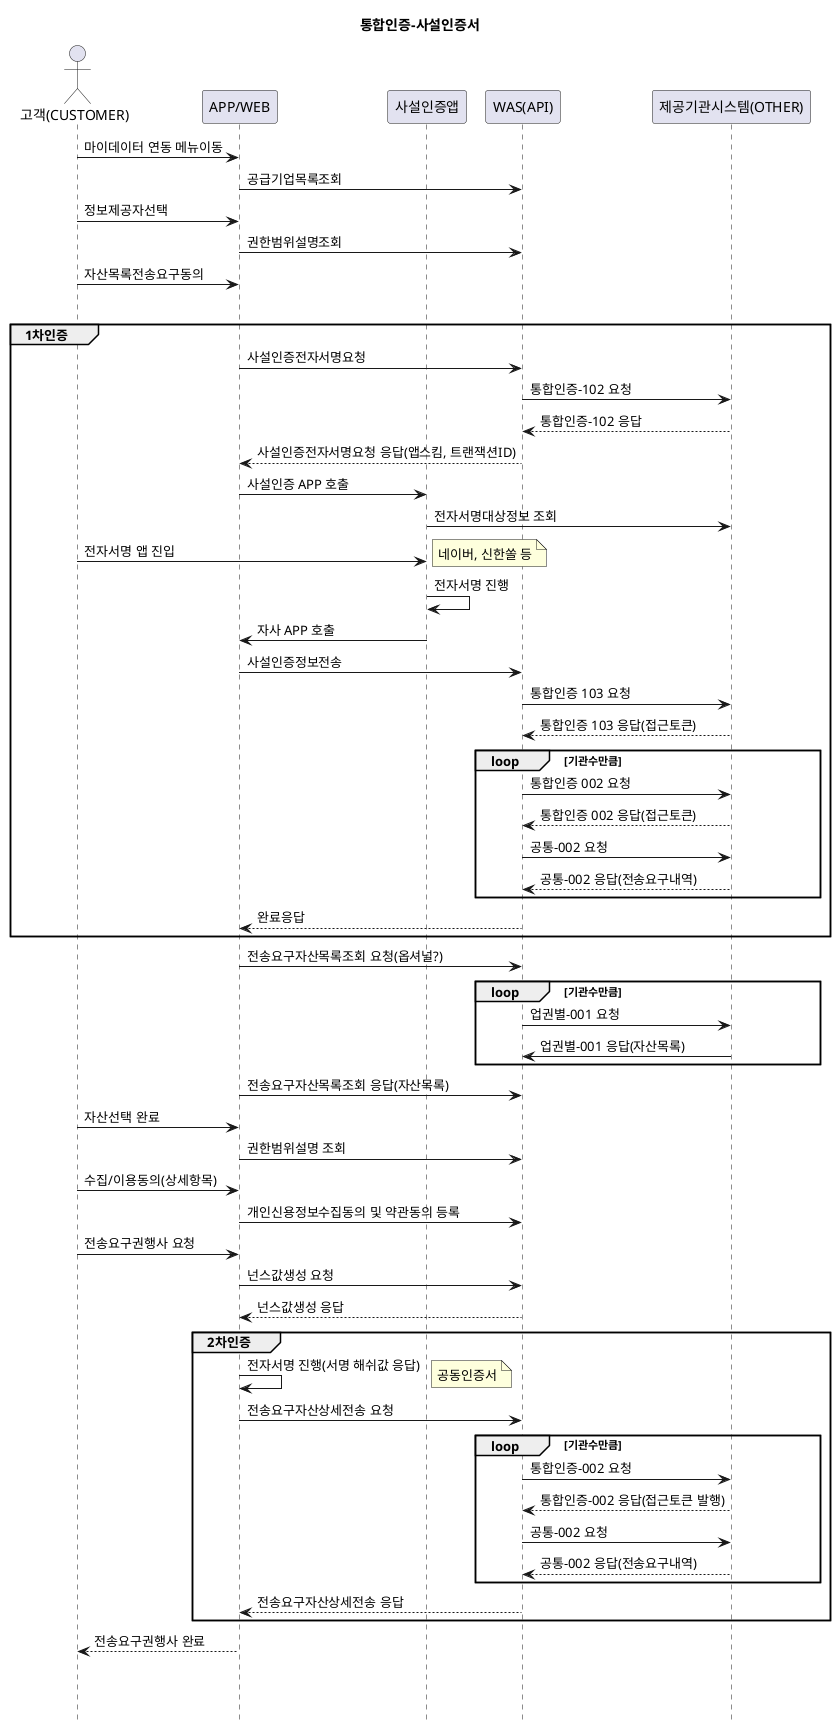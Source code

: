 @startuml mydata01

scale 1
title 통합인증-사설인증서
hide footbox
actor "고객(CUSTOMER)" as customer
participant "APP/WEB" as app
participant "사설인증앱" as app2
participant "WAS(API)" as was
participant "제공기관시스템(OTHER)" as other

customer -> app : 마이데이터 연동 메뉴이동
app -> was : 공급기업목록조회
customer -> app : 정보제공자선택
app -> was : 권한범위설명조회
customer -> app : 자산목록전송요구동의
|||
group 1차인증  
  app -> was : 사설인증전자서명요청    
  was -> other: 통합인증-102 요청
  other --> was: 통합인증-102 응답    
  was --> app: 사설인증전자서명요청 응답(앱스킴, 트랜잭션ID)
  app -> app2: 사설인증 APP 호출
  app2 -> other: 전자서명대상정보 조회
  customer -> app2: 전자서명 앱 진입
  note right: 네이버, 신한쏠 등
  app2 -> app2: 전자서명 진행 
  app2 -> app: 자사 APP 호출
  app -> was: 사설인증정보전송
  was -> other: 통합인증 103 요청
  other --> was: 통합인증 103 응답(접근토큰)
  loop 기관수만큼
    was -> other: 통합인증 002 요청
    other --> was: 통합인증 002 응답(접근토큰)
    was -> other: 공통-002 요청
    other --> was: 공통-002 응답(전송요구내역)
  end
  was --> app:  완료응답
end

app -> was: 전송요구자산목록조회 요청(옵셔널?)
  loop 기관수만큼
    was -> other: 업권별-001 요청
    other -> was: 업권별-001 응답(자산목록)
  end
app -> was: 전송요구자산목록조회 응답(자산목록)

customer -> app: 자산선택 완료
app -> was: 권한범위설명 조회
customer -> app: 수집/이용동의(상세항목)
app -> was: 개인신용정보수집동의 및 약관동의 등록
customer -> app: 전송요구권행사 요청

app -> was: 넌스값생성 요청
was --> app:  넌스값생성 응답

group 2차인증
  app -> app: 전자서명 진행(서명 해쉬값 응답)
  note right: 공동인증서
  app -> was : 전송요구자산상세전송 요청
    loop 기관수만큼
      was -> other: 통합인증-002 요청
      other --> was: 통합인증-002 응답(접근토큰 발행)
      was -> other: 공통-002 요청
      other --> was: 공통-002 응답(전송요구내역)
    end
  was --> app : 전송요구자산상세전송 응답
end

app --> customer: 전송요구권행사 완료

|||
|||

@enduml